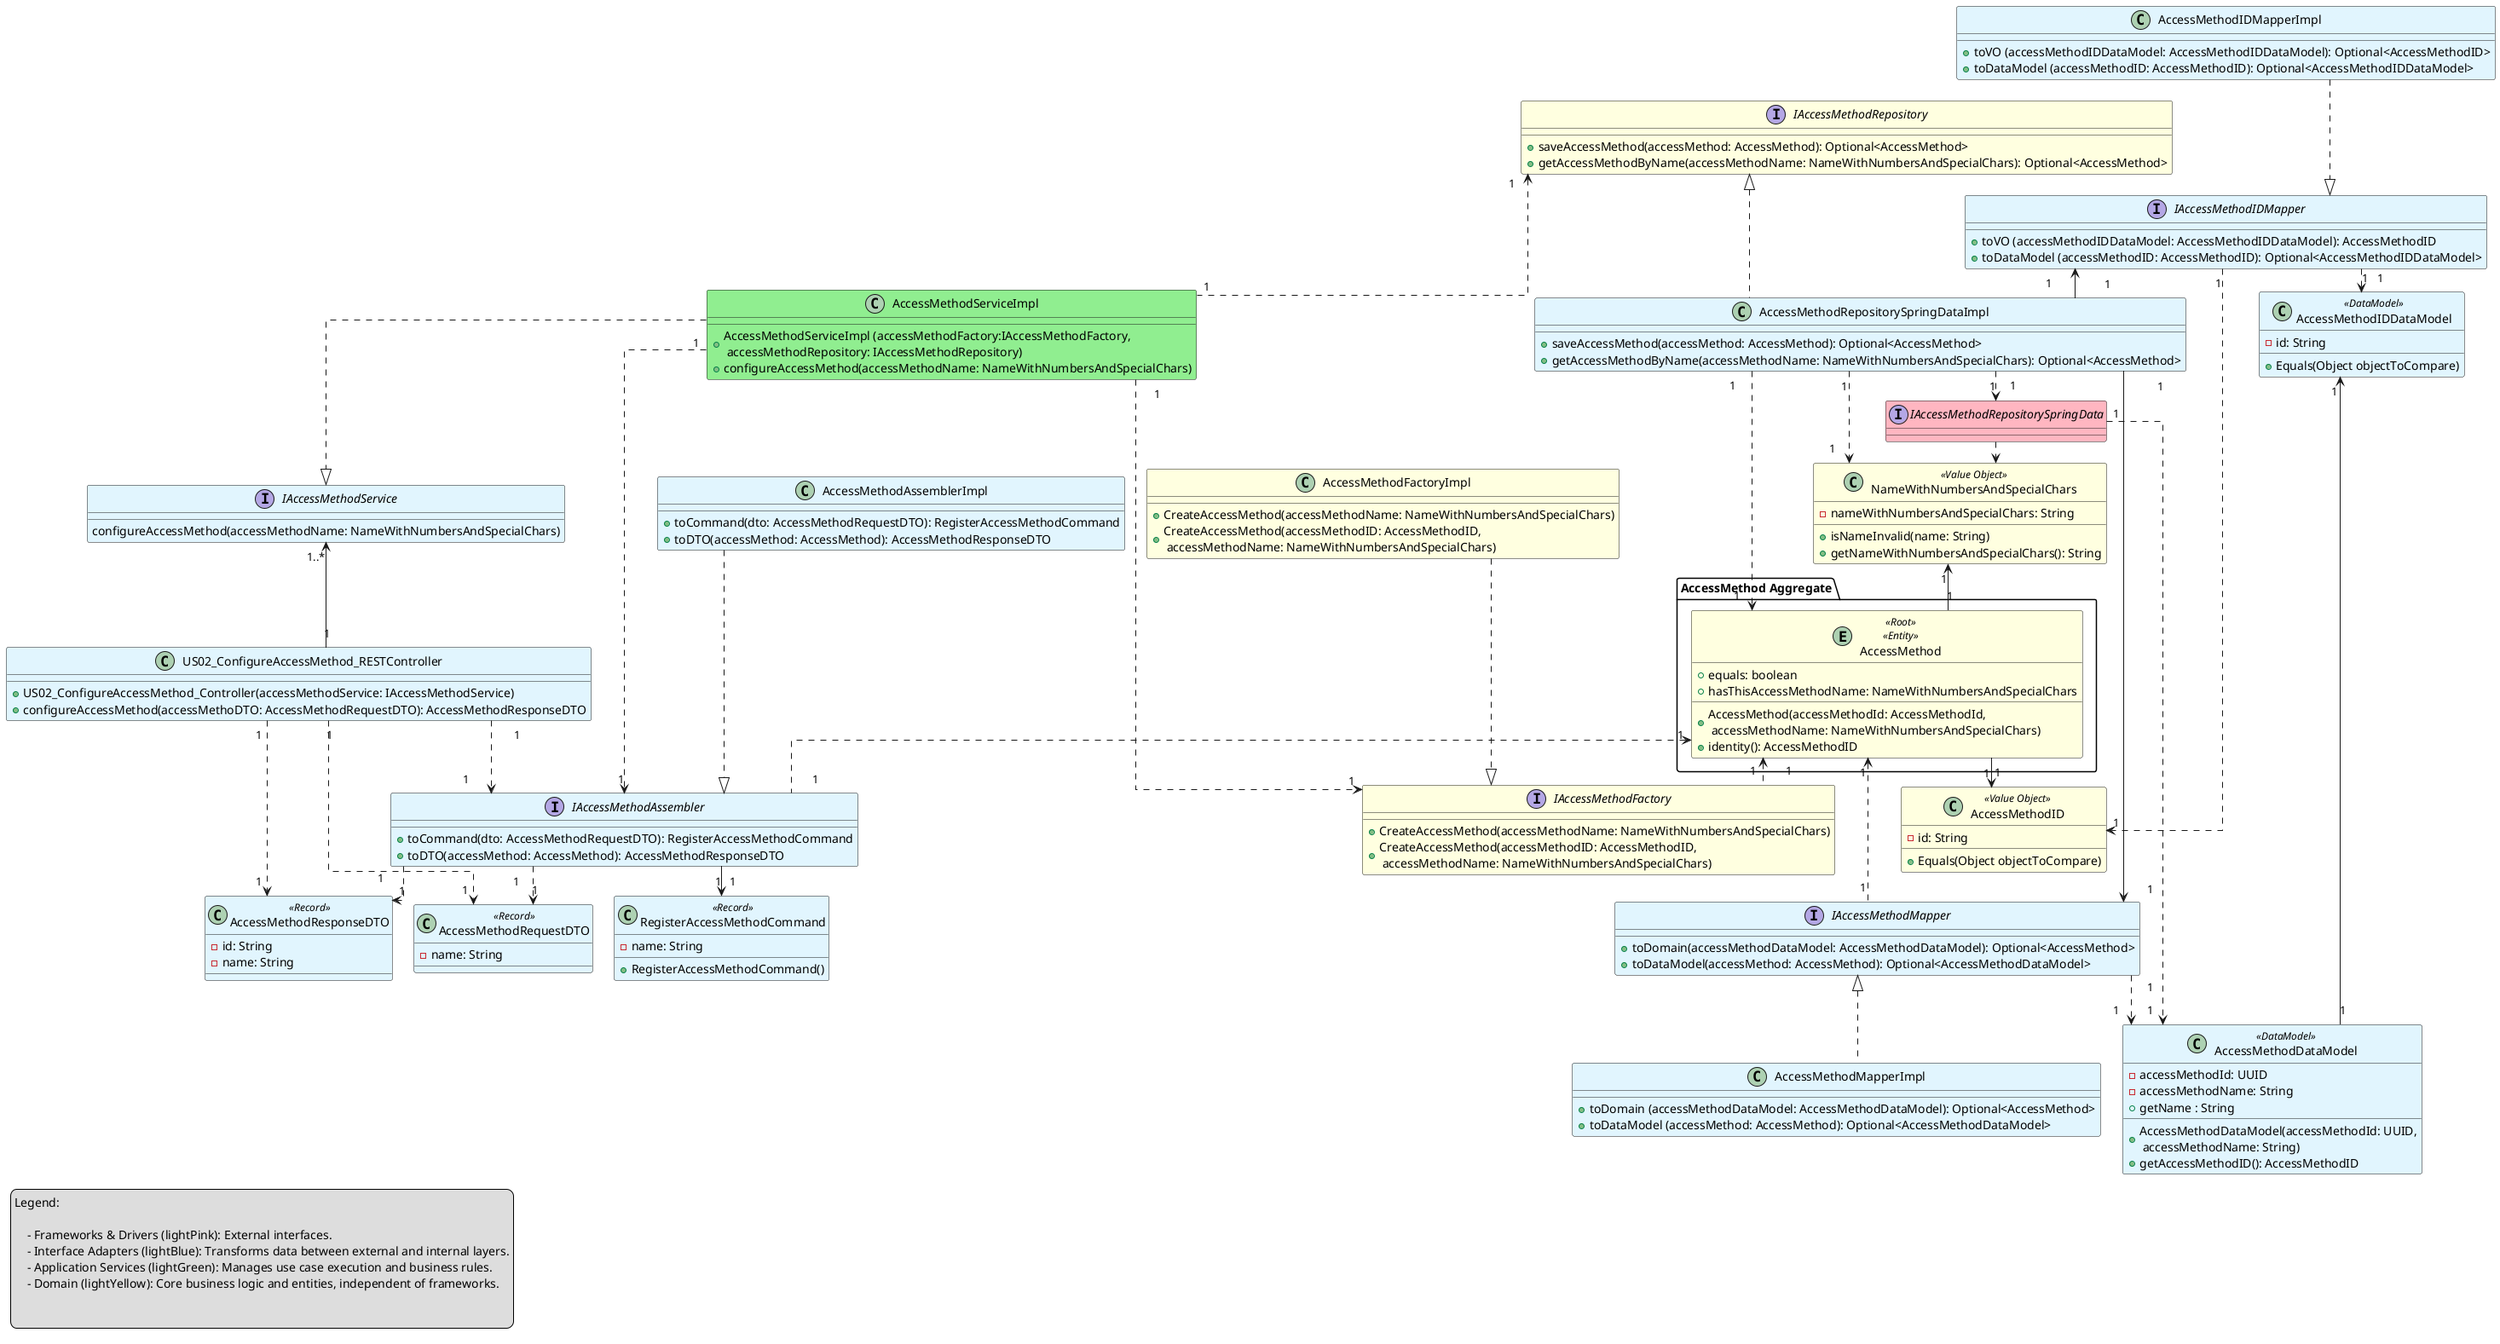 @startuml
skinparam ranksep 25
skinparam nodesep 25
skinparam classBackgroundColor #E1F5FE
skinparam linetype ortho

legend left
Legend:

    - Frameworks & Drivers (lightPink): External interfaces.
    - Interface Adapters (lightBlue): Transforms data between external and internal layers.
    - Application Services (lightGreen): Manages use case execution and business rules.
    - Domain (lightYellow): Core business logic and entities, independent of frameworks.


end legend
'===== CONTROLLER =======
class US02_ConfigureAccessMethod_RESTController {
    +US02_ConfigureAccessMethod_Controller(accessMethodService: IAccessMethodService)
    +configureAccessMethod(accessMethoDTO: AccessMethodRequestDTO): AccessMethodResponseDTO
}

'===DTO===
class AccessMethodRequestDTO <<Record>> {
    - name: String
}
class AccessMethodResponseDTO <<Record>>{
    - id: String
    - name: String
}

class RegisterAccessMethodCommand <<Record>>{
    - name: String
    + RegisterAccessMethodCommand()
}

'===ASSEMBLER===
interface IAccessMethodAssembler {
    + toCommand(dto: AccessMethodRequestDTO): RegisterAccessMethodCommand
    + toDTO(accessMethod: AccessMethod): AccessMethodResponseDTO
}
class AccessMethodAssemblerImpl {
    + toCommand(dto: AccessMethodRequestDTO): RegisterAccessMethodCommand
    + toDTO(accessMethod: AccessMethod): AccessMethodResponseDTO
}

'===== SERVICE =======
interface IAccessMethodService {
  configureAccessMethod(accessMethodName: NameWithNumbersAndSpecialChars)
}

class AccessMethodServiceImpl #lightGreen {
    +AccessMethodServiceImpl (accessMethodFactory:IAccessMethodFactory,\n accessMethodRepository: IAccessMethodRepository)
    + configureAccessMethod(accessMethodName: NameWithNumbersAndSpecialChars)
}

' ======= FACTORY =======
interface IAccessMethodFactory #lightYellow{
    +CreateAccessMethod(accessMethodName: NameWithNumbersAndSpecialChars)
    +CreateAccessMethod(accessMethodID: AccessMethodID,\n accessMethodName: NameWithNumbersAndSpecialChars)
}

class AccessMethodFactoryImpl #lightYellow{
     +CreateAccessMethod(accessMethodName: NameWithNumbersAndSpecialChars)
     +CreateAccessMethod(accessMethodID: AccessMethodID,\n accessMethodName: NameWithNumbersAndSpecialChars)
}

'===AGGREGATE===
package "AccessMethod Aggregate" {
    entity AccessMethod <<Root>> <<Entity>>#lightYellow {
    + AccessMethod(accessMethodId: AccessMethodId,\n accessMethodName: NameWithNumbersAndSpecialChars)
    + identity(): AccessMethodID
    + equals: boolean
    + hasThisAccessMethodName: NameWithNumbersAndSpecialChars
    }
}

'===VALUE OBJECTS===
class NameWithNumbersAndSpecialChars <<Value Object>> #lightYellow{
    - nameWithNumbersAndSpecialChars: String
    + isNameInvalid(name: String)
    + getNameWithNumbersAndSpecialChars(): String
}

class  AccessMethodID <<Value Object>>#lightYellow{
    - id: String
    + Equals(Object objectToCompare)
}

'===REPOSITORY===
interface IAccessMethodRepositorySpringData #lightPink{
}

interface IAccessMethodRepository #lightYellow{
    +saveAccessMethod(accessMethod: AccessMethod): Optional<AccessMethod>
    +getAccessMethodByName(accessMethodName: NameWithNumbersAndSpecialChars): Optional<AccessMethod>
}

class AccessMethodRepositorySpringDataImpl {
    + saveAccessMethod(accessMethod: AccessMethod): Optional<AccessMethod>
    + getAccessMethodByName(accessMethodName: NameWithNumbersAndSpecialChars): Optional<AccessMethod>
}

'===MAPPERS===
interface IAccessMethodMapper{
    + toDomain(accessMethodDataModel: AccessMethodDataModel): Optional<AccessMethod>
    + toDataModel(accessMethod: AccessMethod): Optional<AccessMethodDataModel>
}

interface IAccessMethodIDMapper{
    + toVO (accessMethodIDDataModel: AccessMethodIDDataModel): AccessMethodID
    + toDataModel (accessMethodID: AccessMethodID): Optional<AccessMethodIDDataModel>
}

class AccessMethodIDMapperImpl {
    + toVO (accessMethodIDDataModel: AccessMethodIDDataModel): Optional<AccessMethodID>
    + toDataModel (accessMethodID: AccessMethodID): Optional<AccessMethodIDDataModel>
}

class AccessMethodMapperImpl {
    + toDomain (accessMethodDataModel: AccessMethodDataModel): Optional<AccessMethod>
    + toDataModel (accessMethod: AccessMethod): Optional<AccessMethodDataModel>
}

'===DATAMODEL===
class AccessMethodDataModel <<DataModel>> {
    - accessMethodId: UUID
    - accessMethodName: String
    + AccessMethodDataModel(accessMethodId: UUID,\n accessMethodName: String)
    + getAccessMethodID(): AccessMethodID
    + getName : String
}

class AccessMethodIDDataModel <<DataModel>> {
    - id: String
    + Equals(Object objectToCompare)
}

'===NAVIGABILITY===

US02_ConfigureAccessMethod_RESTController "1"-u->"1..*" IAccessMethodService
US02_ConfigureAccessMethod_RESTController "1"..> "1" AccessMethodRequestDTO
US02_ConfigureAccessMethod_RESTController "1"..> "1" AccessMethodResponseDTO
US02_ConfigureAccessMethod_RESTController "1"..> "1" IAccessMethodAssembler

AccessMethodServiceImpl " "...|>" " IAccessMethodService
AccessMethodServiceImpl "1".u..>"1" IAccessMethodRepository
AccessMethodServiceImpl "1"...>"1" IAccessMethodFactory
AccessMethodServiceImpl "1" ..> "1" IAccessMethodAssembler

AccessMethod "1" -u-> " 1" NameWithNumbersAndSpecialChars
AccessMethod "1" --> " 1" AccessMethodID
IAccessMethodAssembler "1" .u.> "1" AccessMethod
IAccessMethodAssembler "1" --> "1" RegisterAccessMethodCommand

AccessMethodRepositorySpringDataImpl "1" ..> "1" AccessMethod
AccessMethodRepositorySpringDataImpl "1" ..> "1" NameWithNumbersAndSpecialChars
AccessMethodRepositorySpringDataImpl "1" --> "1" IAccessMethodMapper
AccessMethodRepositorySpringDataImpl "1"-u-> "1"IAccessMethodIDMapper
AccessMethodRepositorySpringDataImpl "1"..> "1"IAccessMethodRepositorySpringData
AccessMethodRepositorySpringDataImpl " ".u..|>" " IAccessMethodRepository
IAccessMethodRepositorySpringData ..>NameWithNumbersAndSpecialChars
IAccessMethodRepositorySpringData "1" ..> "1" AccessMethodDataModel

AccessMethodMapperImpl " "..u.|>" " IAccessMethodMapper
IAccessMethodFactory "1" .u.> "1" AccessMethod
AccessMethodFactoryImpl " "...|>" " IAccessMethodFactory
IAccessMethodMapper "1"..u.>"1" AccessMethod
IAccessMethodMapper "1"...>"1" AccessMethodDataModel
AccessMethodID "1" <.u. "1" IAccessMethodIDMapper
AccessMethodIDMapperImpl " " ...|> " " IAccessMethodIDMapper
AccessMethodAssemblerImpl " "...|>" " IAccessMethodAssembler
IAccessMethodAssembler "1" ..> "1" AccessMethodRequestDTO
IAccessMethodAssembler "1" ..> "1" AccessMethodResponseDTO
AccessMethodDataModel "1" -u-> "1" AccessMethodIDDataModel
IAccessMethodIDMapper "1" ..> "1" AccessMethodIDDataModel

@enduml